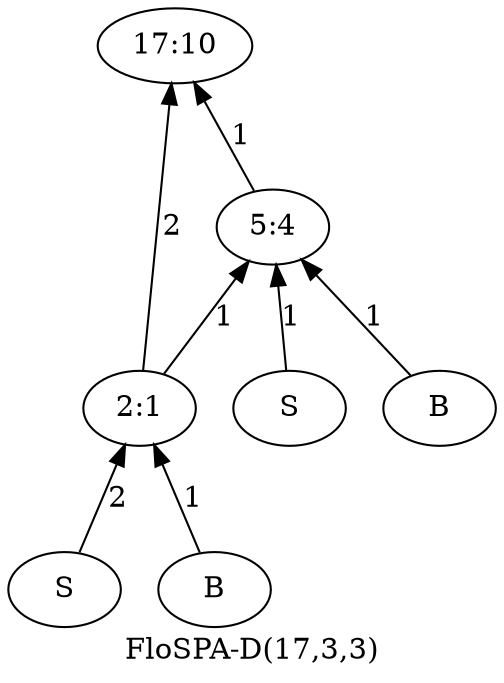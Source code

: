 digraph flospaD{
rankdir = BT;
label = "FloSPA-D(17,3,3)";
X1 [label="17:10"];
X2 [label="5:4"];
X3 [label="2:1"];
x2 [label="S";
]x2 -> X2 [label="1"];
x3 [label="S";
]x3 -> X3 [label="2"];
y2 [label="B";
]y2 -> X2 [label="1"];
y3 [label="B";
]y3 -> X3 [label="1"];
X2 -> X1 [label="1"];
X3 -> X1 [label="2"];
X3 -> X2 [label="1"];
}